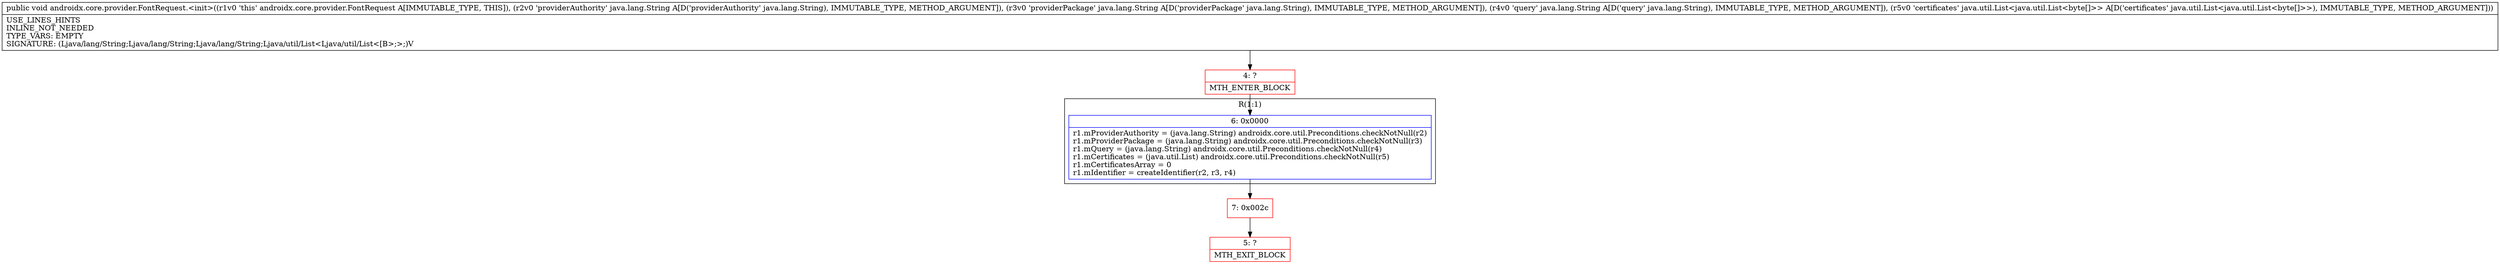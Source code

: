 digraph "CFG forandroidx.core.provider.FontRequest.\<init\>(Ljava\/lang\/String;Ljava\/lang\/String;Ljava\/lang\/String;Ljava\/util\/List;)V" {
subgraph cluster_Region_902644268 {
label = "R(1:1)";
node [shape=record,color=blue];
Node_6 [shape=record,label="{6\:\ 0x0000|r1.mProviderAuthority = (java.lang.String) androidx.core.util.Preconditions.checkNotNull(r2)\lr1.mProviderPackage = (java.lang.String) androidx.core.util.Preconditions.checkNotNull(r3)\lr1.mQuery = (java.lang.String) androidx.core.util.Preconditions.checkNotNull(r4)\lr1.mCertificates = (java.util.List) androidx.core.util.Preconditions.checkNotNull(r5)\lr1.mCertificatesArray = 0\lr1.mIdentifier = createIdentifier(r2, r3, r4)\l}"];
}
Node_4 [shape=record,color=red,label="{4\:\ ?|MTH_ENTER_BLOCK\l}"];
Node_7 [shape=record,color=red,label="{7\:\ 0x002c}"];
Node_5 [shape=record,color=red,label="{5\:\ ?|MTH_EXIT_BLOCK\l}"];
MethodNode[shape=record,label="{public void androidx.core.provider.FontRequest.\<init\>((r1v0 'this' androidx.core.provider.FontRequest A[IMMUTABLE_TYPE, THIS]), (r2v0 'providerAuthority' java.lang.String A[D('providerAuthority' java.lang.String), IMMUTABLE_TYPE, METHOD_ARGUMENT]), (r3v0 'providerPackage' java.lang.String A[D('providerPackage' java.lang.String), IMMUTABLE_TYPE, METHOD_ARGUMENT]), (r4v0 'query' java.lang.String A[D('query' java.lang.String), IMMUTABLE_TYPE, METHOD_ARGUMENT]), (r5v0 'certificates' java.util.List\<java.util.List\<byte[]\>\> A[D('certificates' java.util.List\<java.util.List\<byte[]\>\>), IMMUTABLE_TYPE, METHOD_ARGUMENT]))  | USE_LINES_HINTS\lINLINE_NOT_NEEDED\lTYPE_VARS: EMPTY\lSIGNATURE: (Ljava\/lang\/String;Ljava\/lang\/String;Ljava\/lang\/String;Ljava\/util\/List\<Ljava\/util\/List\<[B\>;\>;)V\l}"];
MethodNode -> Node_4;Node_6 -> Node_7;
Node_4 -> Node_6;
Node_7 -> Node_5;
}

